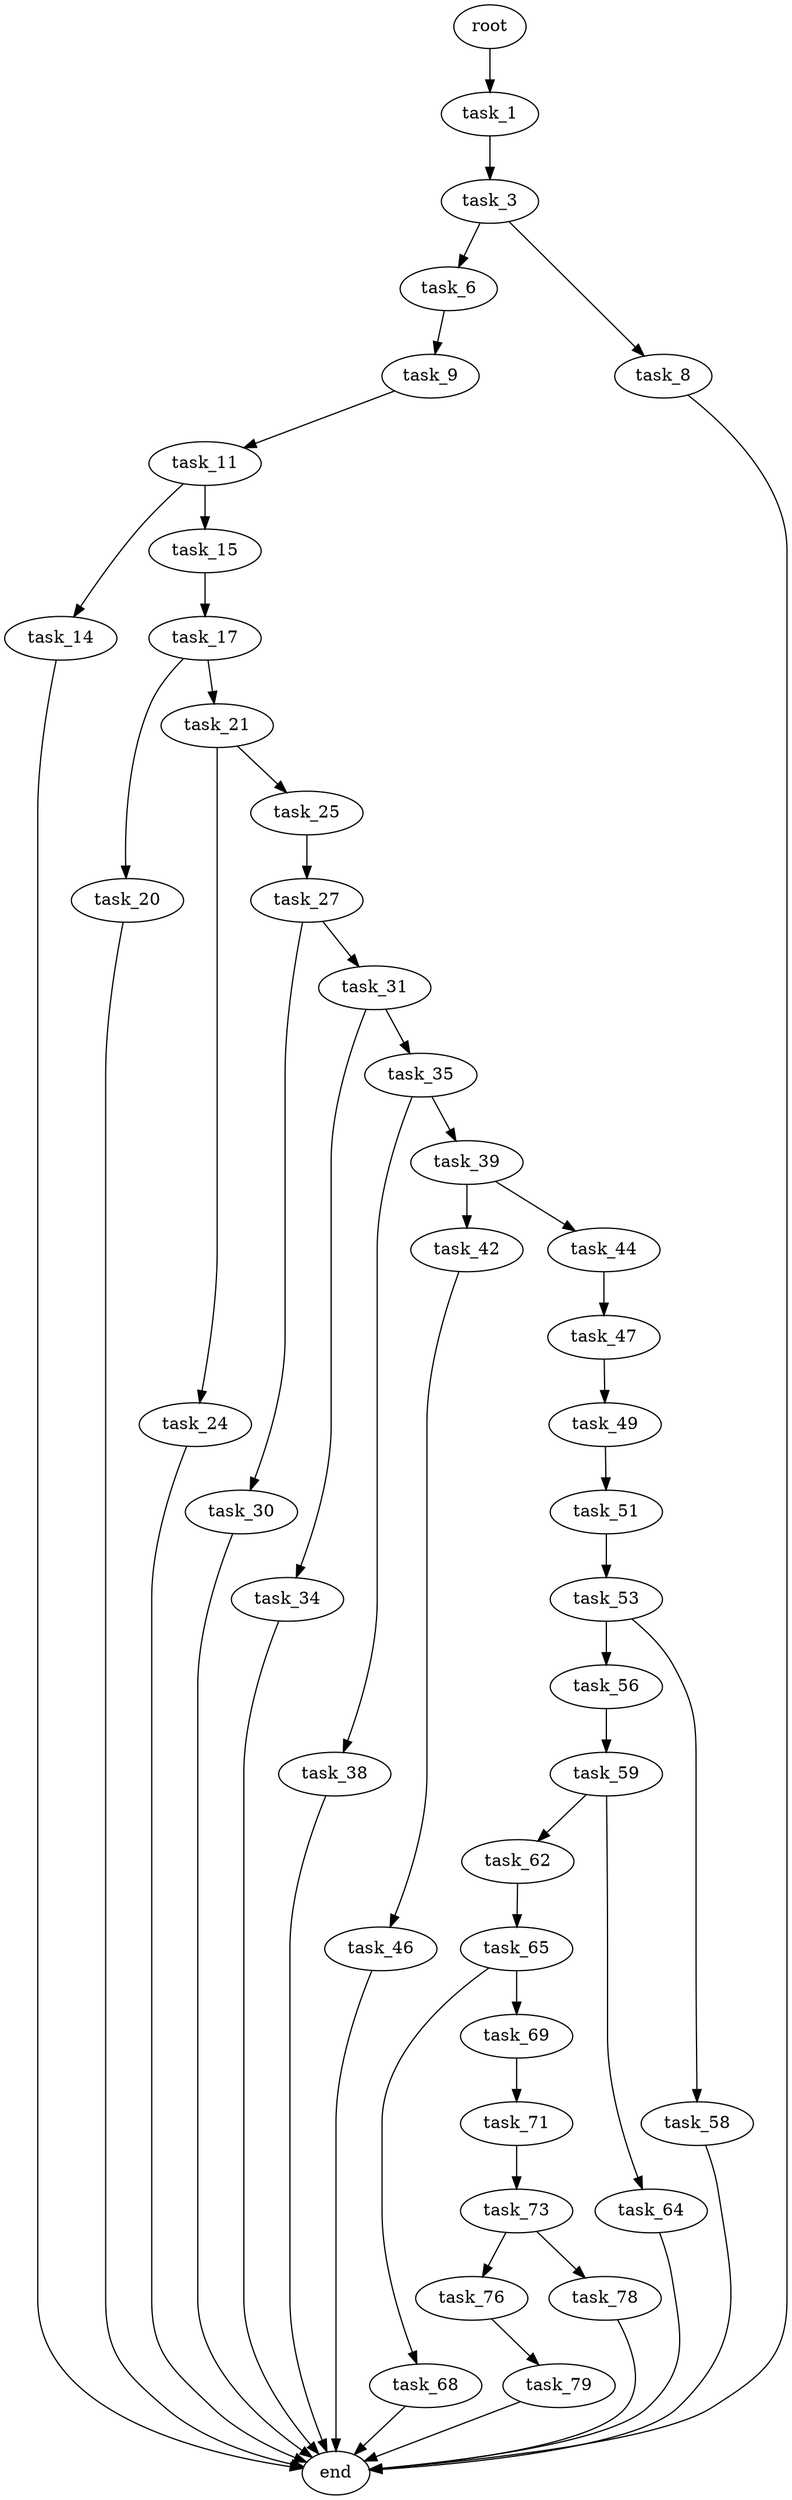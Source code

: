 digraph G {
  root [size="0.000000"];
  task_1 [size="29191479044.000000"];
  task_3 [size="99236496637.000000"];
  task_6 [size="39612106638.000000"];
  task_8 [size="549755813888.000000"];
  task_9 [size="134217728000.000000"];
  task_11 [size="328748618217.000000"];
  task_14 [size="42024865362.000000"];
  task_15 [size="333019821426.000000"];
  task_17 [size="549755813888.000000"];
  task_20 [size="16909547574.000000"];
  task_21 [size="166899224771.000000"];
  task_24 [size="25235374293.000000"];
  task_25 [size="2798527301.000000"];
  task_27 [size="16491672716.000000"];
  task_30 [size="41095348044.000000"];
  task_31 [size="28991029248.000000"];
  task_34 [size="321145969492.000000"];
  task_35 [size="101950545674.000000"];
  task_38 [size="134217728000.000000"];
  task_39 [size="5693581533.000000"];
  task_42 [size="8620585657.000000"];
  task_44 [size="14137614063.000000"];
  task_46 [size="34707943834.000000"];
  task_47 [size="8589934592.000000"];
  task_49 [size="68719476736.000000"];
  task_51 [size="2557140256.000000"];
  task_53 [size="1738231192.000000"];
  task_56 [size="3130878558.000000"];
  task_58 [size="1073741824000.000000"];
  task_59 [size="1682390444.000000"];
  task_62 [size="51946172199.000000"];
  task_64 [size="68719476736.000000"];
  task_65 [size="364043475534.000000"];
  task_68 [size="1951544505.000000"];
  task_69 [size="1073741824000.000000"];
  task_71 [size="368293445632.000000"];
  task_73 [size="4862469458.000000"];
  task_76 [size="42872857839.000000"];
  task_78 [size="2081945755.000000"];
  task_79 [size="68719476736.000000"];
  end [size="0.000000"];

  root -> task_1 [size="1.000000"];
  task_1 -> task_3 [size="536870912.000000"];
  task_3 -> task_6 [size="134217728.000000"];
  task_3 -> task_8 [size="134217728.000000"];
  task_6 -> task_9 [size="679477248.000000"];
  task_8 -> end [size="1.000000"];
  task_9 -> task_11 [size="209715200.000000"];
  task_11 -> task_14 [size="411041792.000000"];
  task_11 -> task_15 [size="411041792.000000"];
  task_14 -> end [size="1.000000"];
  task_15 -> task_17 [size="301989888.000000"];
  task_17 -> task_20 [size="536870912.000000"];
  task_17 -> task_21 [size="536870912.000000"];
  task_20 -> end [size="1.000000"];
  task_21 -> task_24 [size="209715200.000000"];
  task_21 -> task_25 [size="209715200.000000"];
  task_24 -> end [size="1.000000"];
  task_25 -> task_27 [size="75497472.000000"];
  task_27 -> task_30 [size="411041792.000000"];
  task_27 -> task_31 [size="411041792.000000"];
  task_30 -> end [size="1.000000"];
  task_31 -> task_34 [size="75497472.000000"];
  task_31 -> task_35 [size="75497472.000000"];
  task_34 -> end [size="1.000000"];
  task_35 -> task_38 [size="75497472.000000"];
  task_35 -> task_39 [size="75497472.000000"];
  task_38 -> end [size="1.000000"];
  task_39 -> task_42 [size="301989888.000000"];
  task_39 -> task_44 [size="301989888.000000"];
  task_42 -> task_46 [size="411041792.000000"];
  task_44 -> task_47 [size="838860800.000000"];
  task_46 -> end [size="1.000000"];
  task_47 -> task_49 [size="33554432.000000"];
  task_49 -> task_51 [size="134217728.000000"];
  task_51 -> task_53 [size="209715200.000000"];
  task_53 -> task_56 [size="33554432.000000"];
  task_53 -> task_58 [size="33554432.000000"];
  task_56 -> task_59 [size="209715200.000000"];
  task_58 -> end [size="1.000000"];
  task_59 -> task_62 [size="33554432.000000"];
  task_59 -> task_64 [size="33554432.000000"];
  task_62 -> task_65 [size="75497472.000000"];
  task_64 -> end [size="1.000000"];
  task_65 -> task_68 [size="411041792.000000"];
  task_65 -> task_69 [size="411041792.000000"];
  task_68 -> end [size="1.000000"];
  task_69 -> task_71 [size="838860800.000000"];
  task_71 -> task_73 [size="411041792.000000"];
  task_73 -> task_76 [size="134217728.000000"];
  task_73 -> task_78 [size="134217728.000000"];
  task_76 -> task_79 [size="134217728.000000"];
  task_78 -> end [size="1.000000"];
  task_79 -> end [size="1.000000"];
}
